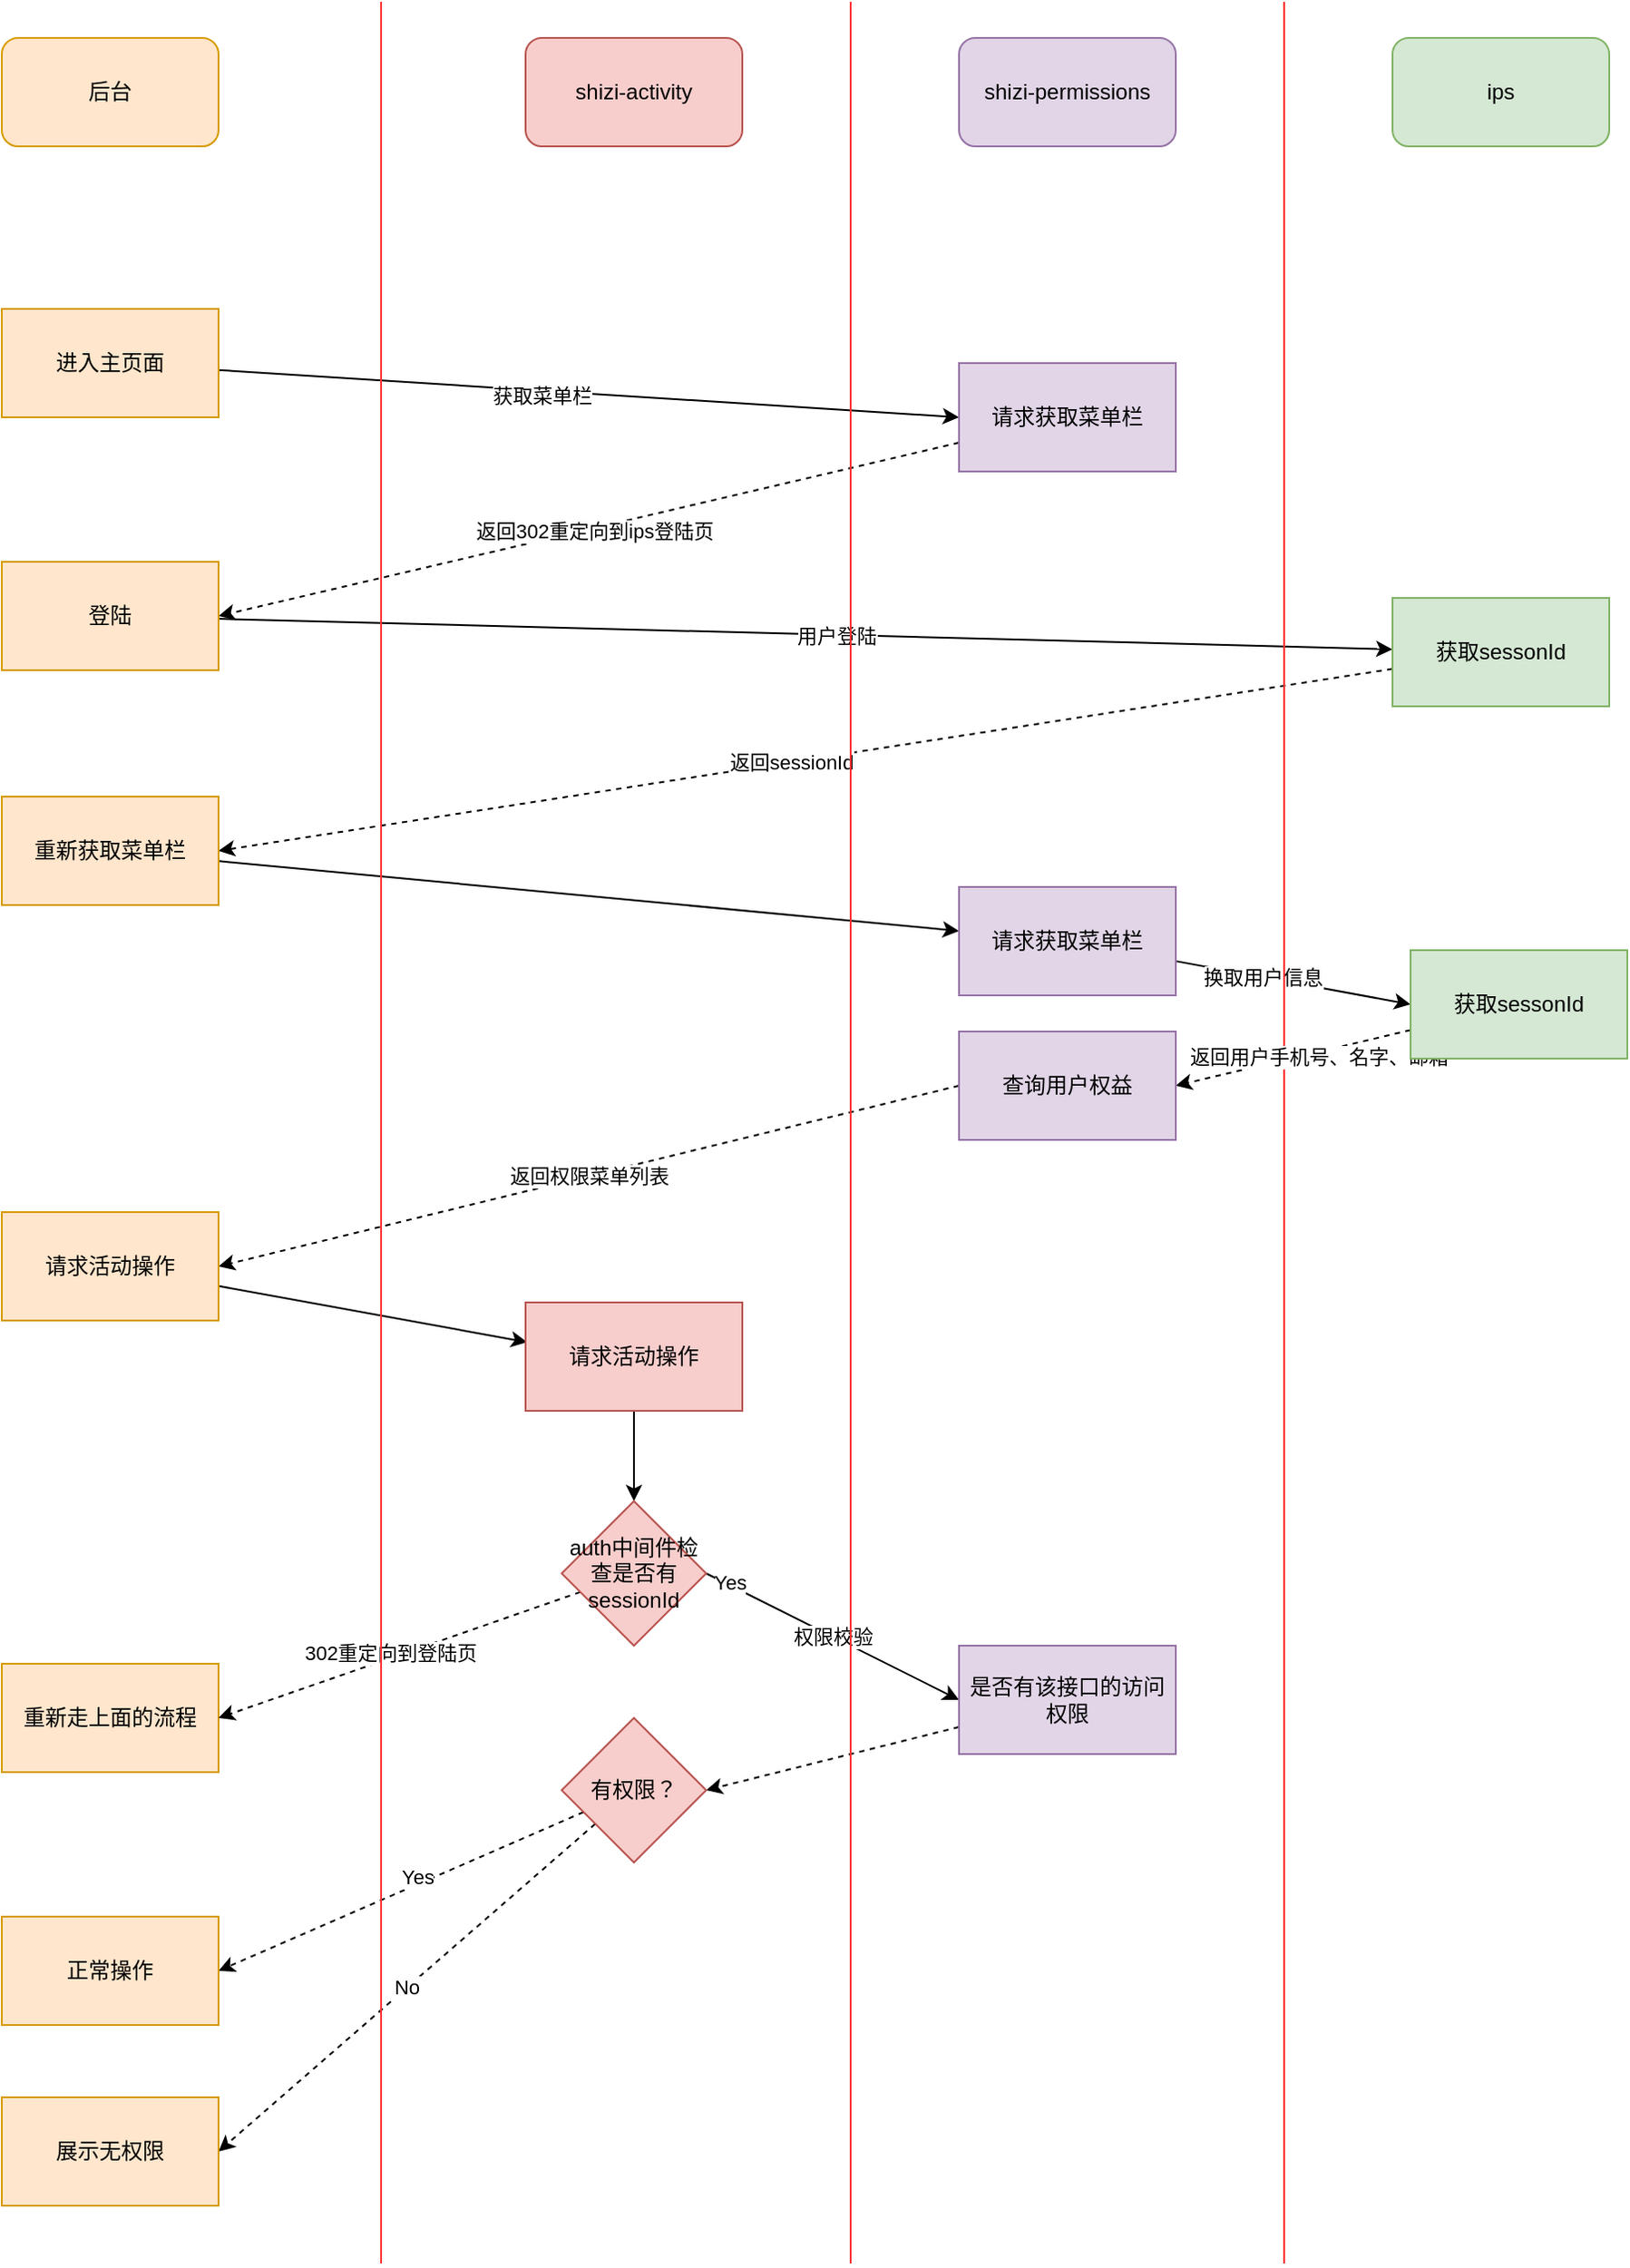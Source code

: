 <mxfile version="14.7.4" type="github">
  <diagram id="owaOrWnZIhFuhX-osFG8" name="Page-1">
    <mxGraphModel dx="1298" dy="808" grid="1" gridSize="10" guides="1" tooltips="1" connect="1" arrows="1" fold="1" page="1" pageScale="1" pageWidth="827" pageHeight="1169" math="0" shadow="0">
      <root>
        <mxCell id="0" />
        <mxCell id="1" parent="0" />
        <mxCell id="TIjSOUkr8oIotX3kNbCN-1" value="后台" style="rounded=1;whiteSpace=wrap;html=1;fillColor=#ffe6cc;strokeColor=#d79b00;" vertex="1" parent="1">
          <mxGeometry x="150" y="50" width="120" height="60" as="geometry" />
        </mxCell>
        <mxCell id="TIjSOUkr8oIotX3kNbCN-2" value="shizi-activity" style="rounded=1;whiteSpace=wrap;html=1;fillColor=#f8cecc;strokeColor=#b85450;" vertex="1" parent="1">
          <mxGeometry x="440" y="50" width="120" height="60" as="geometry" />
        </mxCell>
        <mxCell id="TIjSOUkr8oIotX3kNbCN-3" value="shizi-permissions" style="rounded=1;whiteSpace=wrap;html=1;fillColor=#e1d5e7;strokeColor=#9673a6;" vertex="1" parent="1">
          <mxGeometry x="680" y="50" width="120" height="60" as="geometry" />
        </mxCell>
        <mxCell id="TIjSOUkr8oIotX3kNbCN-6" style="rounded=0;orthogonalLoop=1;jettySize=auto;html=1;entryX=0;entryY=0.5;entryDx=0;entryDy=0;" edge="1" parent="1" source="TIjSOUkr8oIotX3kNbCN-4" target="TIjSOUkr8oIotX3kNbCN-5">
          <mxGeometry relative="1" as="geometry" />
        </mxCell>
        <mxCell id="TIjSOUkr8oIotX3kNbCN-15" value="获取菜单栏" style="edgeLabel;html=1;align=center;verticalAlign=middle;resizable=0;points=[];" vertex="1" connectable="0" parent="TIjSOUkr8oIotX3kNbCN-6">
          <mxGeometry x="-0.126" y="-2" relative="1" as="geometry">
            <mxPoint as="offset" />
          </mxGeometry>
        </mxCell>
        <mxCell id="TIjSOUkr8oIotX3kNbCN-4" value="进入主页面" style="rounded=0;whiteSpace=wrap;html=1;fillColor=#ffe6cc;strokeColor=#d79b00;" vertex="1" parent="1">
          <mxGeometry x="150" y="200" width="120" height="60" as="geometry" />
        </mxCell>
        <mxCell id="TIjSOUkr8oIotX3kNbCN-10" style="rounded=0;orthogonalLoop=1;jettySize=auto;html=1;entryX=1;entryY=0.5;entryDx=0;entryDy=0;dashed=1;" edge="1" parent="1" source="TIjSOUkr8oIotX3kNbCN-5" target="TIjSOUkr8oIotX3kNbCN-9">
          <mxGeometry relative="1" as="geometry" />
        </mxCell>
        <mxCell id="TIjSOUkr8oIotX3kNbCN-11" value="返回302重定向到ips登陆页" style="edgeLabel;html=1;align=center;verticalAlign=middle;resizable=0;points=[];" vertex="1" connectable="0" parent="TIjSOUkr8oIotX3kNbCN-10">
          <mxGeometry x="-0.014" y="1" relative="1" as="geometry">
            <mxPoint as="offset" />
          </mxGeometry>
        </mxCell>
        <mxCell id="TIjSOUkr8oIotX3kNbCN-5" value="请求获取菜单栏" style="rounded=0;whiteSpace=wrap;html=1;fillColor=#e1d5e7;strokeColor=#9673a6;" vertex="1" parent="1">
          <mxGeometry x="680" y="230" width="120" height="60" as="geometry" />
        </mxCell>
        <mxCell id="TIjSOUkr8oIotX3kNbCN-7" value="ips" style="rounded=1;whiteSpace=wrap;html=1;fillColor=#d5e8d4;strokeColor=#82b366;" vertex="1" parent="1">
          <mxGeometry x="920" y="50" width="120" height="60" as="geometry" />
        </mxCell>
        <mxCell id="TIjSOUkr8oIotX3kNbCN-13" style="edgeStyle=none;rounded=0;orthogonalLoop=1;jettySize=auto;html=1;" edge="1" parent="1" source="TIjSOUkr8oIotX3kNbCN-9" target="TIjSOUkr8oIotX3kNbCN-12">
          <mxGeometry relative="1" as="geometry" />
        </mxCell>
        <mxCell id="TIjSOUkr8oIotX3kNbCN-14" value="用户登陆" style="edgeLabel;html=1;align=center;verticalAlign=middle;resizable=0;points=[];" vertex="1" connectable="0" parent="TIjSOUkr8oIotX3kNbCN-13">
          <mxGeometry x="0.052" relative="1" as="geometry">
            <mxPoint as="offset" />
          </mxGeometry>
        </mxCell>
        <mxCell id="TIjSOUkr8oIotX3kNbCN-9" value="登陆" style="rounded=0;whiteSpace=wrap;html=1;fillColor=#ffe6cc;strokeColor=#d79b00;" vertex="1" parent="1">
          <mxGeometry x="150" y="340" width="120" height="60" as="geometry" />
        </mxCell>
        <mxCell id="TIjSOUkr8oIotX3kNbCN-17" style="edgeStyle=none;rounded=0;orthogonalLoop=1;jettySize=auto;html=1;entryX=1;entryY=0.5;entryDx=0;entryDy=0;dashed=1;" edge="1" parent="1" source="TIjSOUkr8oIotX3kNbCN-12" target="TIjSOUkr8oIotX3kNbCN-16">
          <mxGeometry relative="1" as="geometry" />
        </mxCell>
        <mxCell id="TIjSOUkr8oIotX3kNbCN-18" value="返回sessionId" style="edgeLabel;html=1;align=center;verticalAlign=middle;resizable=0;points=[];" vertex="1" connectable="0" parent="TIjSOUkr8oIotX3kNbCN-17">
          <mxGeometry x="0.028" relative="1" as="geometry">
            <mxPoint x="1" as="offset" />
          </mxGeometry>
        </mxCell>
        <mxCell id="TIjSOUkr8oIotX3kNbCN-12" value="获取sessonId" style="rounded=0;whiteSpace=wrap;html=1;fillColor=#d5e8d4;strokeColor=#82b366;" vertex="1" parent="1">
          <mxGeometry x="920" y="360" width="120" height="60" as="geometry" />
        </mxCell>
        <mxCell id="TIjSOUkr8oIotX3kNbCN-20" style="edgeStyle=none;rounded=0;orthogonalLoop=1;jettySize=auto;html=1;" edge="1" parent="1" source="TIjSOUkr8oIotX3kNbCN-16" target="TIjSOUkr8oIotX3kNbCN-19">
          <mxGeometry relative="1" as="geometry" />
        </mxCell>
        <mxCell id="TIjSOUkr8oIotX3kNbCN-16" value="重新获取菜单栏" style="rounded=0;whiteSpace=wrap;html=1;fillColor=#ffe6cc;strokeColor=#d79b00;" vertex="1" parent="1">
          <mxGeometry x="150" y="470" width="120" height="60" as="geometry" />
        </mxCell>
        <mxCell id="TIjSOUkr8oIotX3kNbCN-23" value="返回权限菜单列表" style="edgeStyle=none;rounded=0;orthogonalLoop=1;jettySize=auto;html=1;entryX=1;entryY=0.5;entryDx=0;entryDy=0;dashed=1;exitX=0;exitY=0.5;exitDx=0;exitDy=0;" edge="1" parent="1" source="TIjSOUkr8oIotX3kNbCN-49" target="TIjSOUkr8oIotX3kNbCN-21">
          <mxGeometry relative="1" as="geometry">
            <mxPoint x="670" y="650" as="sourcePoint" />
          </mxGeometry>
        </mxCell>
        <mxCell id="TIjSOUkr8oIotX3kNbCN-47" style="edgeStyle=none;rounded=0;orthogonalLoop=1;jettySize=auto;html=1;entryX=0;entryY=0.5;entryDx=0;entryDy=0;" edge="1" parent="1" source="TIjSOUkr8oIotX3kNbCN-19" target="TIjSOUkr8oIotX3kNbCN-46">
          <mxGeometry relative="1" as="geometry" />
        </mxCell>
        <mxCell id="TIjSOUkr8oIotX3kNbCN-48" value="换取用户信息" style="edgeLabel;html=1;align=center;verticalAlign=middle;resizable=0;points=[];" vertex="1" connectable="0" parent="TIjSOUkr8oIotX3kNbCN-47">
          <mxGeometry x="-0.261" relative="1" as="geometry">
            <mxPoint as="offset" />
          </mxGeometry>
        </mxCell>
        <mxCell id="TIjSOUkr8oIotX3kNbCN-19" value="请求获取菜单栏" style="rounded=0;whiteSpace=wrap;html=1;fillColor=#e1d5e7;strokeColor=#9673a6;" vertex="1" parent="1">
          <mxGeometry x="680" y="520" width="120" height="60" as="geometry" />
        </mxCell>
        <mxCell id="TIjSOUkr8oIotX3kNbCN-24" style="edgeStyle=none;rounded=0;orthogonalLoop=1;jettySize=auto;html=1;entryX=0.008;entryY=0.367;entryDx=0;entryDy=0;entryPerimeter=0;" edge="1" parent="1" source="TIjSOUkr8oIotX3kNbCN-21" target="TIjSOUkr8oIotX3kNbCN-22">
          <mxGeometry relative="1" as="geometry" />
        </mxCell>
        <mxCell id="TIjSOUkr8oIotX3kNbCN-21" value="请求活动操作" style="rounded=0;whiteSpace=wrap;html=1;fillColor=#ffe6cc;strokeColor=#d79b00;" vertex="1" parent="1">
          <mxGeometry x="150" y="700" width="120" height="60" as="geometry" />
        </mxCell>
        <mxCell id="TIjSOUkr8oIotX3kNbCN-26" style="edgeStyle=none;rounded=0;orthogonalLoop=1;jettySize=auto;html=1;entryX=0.5;entryY=0;entryDx=0;entryDy=0;" edge="1" parent="1" source="TIjSOUkr8oIotX3kNbCN-22" target="TIjSOUkr8oIotX3kNbCN-32">
          <mxGeometry relative="1" as="geometry">
            <mxPoint x="500" y="840" as="targetPoint" />
          </mxGeometry>
        </mxCell>
        <mxCell id="TIjSOUkr8oIotX3kNbCN-22" value="请求活动操作" style="rounded=0;whiteSpace=wrap;html=1;fillColor=#f8cecc;strokeColor=#b85450;" vertex="1" parent="1">
          <mxGeometry x="440" y="750" width="120" height="60" as="geometry" />
        </mxCell>
        <mxCell id="TIjSOUkr8oIotX3kNbCN-28" value="权限校验" style="edgeStyle=none;rounded=0;orthogonalLoop=1;jettySize=auto;html=1;entryX=0;entryY=0.5;entryDx=0;entryDy=0;exitX=1;exitY=0.5;exitDx=0;exitDy=0;" edge="1" parent="1" source="TIjSOUkr8oIotX3kNbCN-32" target="TIjSOUkr8oIotX3kNbCN-27">
          <mxGeometry relative="1" as="geometry">
            <mxPoint x="554" y="900" as="sourcePoint" />
          </mxGeometry>
        </mxCell>
        <mxCell id="TIjSOUkr8oIotX3kNbCN-34" value="Yes" style="edgeLabel;html=1;align=center;verticalAlign=middle;resizable=0;points=[];" vertex="1" connectable="0" parent="TIjSOUkr8oIotX3kNbCN-28">
          <mxGeometry x="-0.813" y="2" relative="1" as="geometry">
            <mxPoint x="-1" as="offset" />
          </mxGeometry>
        </mxCell>
        <mxCell id="TIjSOUkr8oIotX3kNbCN-31" style="edgeStyle=none;rounded=0;orthogonalLoop=1;jettySize=auto;html=1;entryX=1;entryY=0.5;entryDx=0;entryDy=0;dashed=1;" edge="1" parent="1" source="TIjSOUkr8oIotX3kNbCN-27" target="TIjSOUkr8oIotX3kNbCN-30">
          <mxGeometry relative="1" as="geometry" />
        </mxCell>
        <mxCell id="TIjSOUkr8oIotX3kNbCN-27" value="是否有该接口的访问权限" style="rounded=0;whiteSpace=wrap;html=1;fillColor=#e1d5e7;strokeColor=#9673a6;" vertex="1" parent="1">
          <mxGeometry x="680" y="940" width="120" height="60" as="geometry" />
        </mxCell>
        <mxCell id="TIjSOUkr8oIotX3kNbCN-29" value="重新走上面的流程" style="rounded=0;whiteSpace=wrap;html=1;fillColor=#ffe6cc;strokeColor=#d79b00;" vertex="1" parent="1">
          <mxGeometry x="150" y="950" width="120" height="60" as="geometry" />
        </mxCell>
        <mxCell id="TIjSOUkr8oIotX3kNbCN-39" style="edgeStyle=none;rounded=0;orthogonalLoop=1;jettySize=auto;html=1;entryX=1;entryY=0.5;entryDx=0;entryDy=0;dashed=1;" edge="1" parent="1" source="TIjSOUkr8oIotX3kNbCN-30" target="TIjSOUkr8oIotX3kNbCN-38">
          <mxGeometry relative="1" as="geometry" />
        </mxCell>
        <mxCell id="TIjSOUkr8oIotX3kNbCN-40" value="Yes" style="edgeLabel;html=1;align=center;verticalAlign=middle;resizable=0;points=[];" vertex="1" connectable="0" parent="TIjSOUkr8oIotX3kNbCN-39">
          <mxGeometry x="-0.116" y="-4" relative="1" as="geometry">
            <mxPoint x="-1" as="offset" />
          </mxGeometry>
        </mxCell>
        <mxCell id="TIjSOUkr8oIotX3kNbCN-42" value="No" style="edgeStyle=none;rounded=0;orthogonalLoop=1;jettySize=auto;html=1;entryX=1;entryY=0.5;entryDx=0;entryDy=0;dashed=1;" edge="1" parent="1" source="TIjSOUkr8oIotX3kNbCN-30" target="TIjSOUkr8oIotX3kNbCN-41">
          <mxGeometry relative="1" as="geometry" />
        </mxCell>
        <mxCell id="TIjSOUkr8oIotX3kNbCN-30" value="有权限？" style="rhombus;whiteSpace=wrap;html=1;fillColor=#f8cecc;strokeColor=#b85450;" vertex="1" parent="1">
          <mxGeometry x="460" y="980" width="80" height="80" as="geometry" />
        </mxCell>
        <mxCell id="TIjSOUkr8oIotX3kNbCN-35" style="edgeStyle=none;rounded=0;orthogonalLoop=1;jettySize=auto;html=1;entryX=1;entryY=0.5;entryDx=0;entryDy=0;dashed=1;" edge="1" parent="1" source="TIjSOUkr8oIotX3kNbCN-32" target="TIjSOUkr8oIotX3kNbCN-29">
          <mxGeometry relative="1" as="geometry" />
        </mxCell>
        <mxCell id="TIjSOUkr8oIotX3kNbCN-36" value="302重定向到登陆页" style="edgeLabel;html=1;align=center;verticalAlign=middle;resizable=0;points=[];" vertex="1" connectable="0" parent="TIjSOUkr8oIotX3kNbCN-35">
          <mxGeometry x="0.05" y="-2" relative="1" as="geometry">
            <mxPoint y="-1" as="offset" />
          </mxGeometry>
        </mxCell>
        <mxCell id="TIjSOUkr8oIotX3kNbCN-32" value="&lt;span&gt;auth中间件检查是否有sessionId&lt;/span&gt;" style="rhombus;whiteSpace=wrap;html=1;fillColor=#f8cecc;strokeColor=#b85450;" vertex="1" parent="1">
          <mxGeometry x="460" y="860" width="80" height="80" as="geometry" />
        </mxCell>
        <mxCell id="TIjSOUkr8oIotX3kNbCN-38" value="正常操作" style="rounded=0;whiteSpace=wrap;html=1;fillColor=#ffe6cc;strokeColor=#d79b00;" vertex="1" parent="1">
          <mxGeometry x="150" y="1090" width="120" height="60" as="geometry" />
        </mxCell>
        <mxCell id="TIjSOUkr8oIotX3kNbCN-41" value="展示无权限" style="rounded=0;whiteSpace=wrap;html=1;fillColor=#ffe6cc;strokeColor=#d79b00;" vertex="1" parent="1">
          <mxGeometry x="150" y="1190" width="120" height="60" as="geometry" />
        </mxCell>
        <mxCell id="TIjSOUkr8oIotX3kNbCN-43" value="" style="endArrow=none;html=1;strokeColor=#FF3333;" edge="1" parent="1">
          <mxGeometry width="50" height="50" relative="1" as="geometry">
            <mxPoint x="360" y="1282" as="sourcePoint" />
            <mxPoint x="360" y="30" as="targetPoint" />
          </mxGeometry>
        </mxCell>
        <mxCell id="TIjSOUkr8oIotX3kNbCN-44" value="" style="endArrow=none;html=1;strokeColor=#FF3333;" edge="1" parent="1">
          <mxGeometry width="50" height="50" relative="1" as="geometry">
            <mxPoint x="620" y="1282" as="sourcePoint" />
            <mxPoint x="620" y="30" as="targetPoint" />
          </mxGeometry>
        </mxCell>
        <mxCell id="TIjSOUkr8oIotX3kNbCN-45" value="" style="endArrow=none;html=1;strokeColor=#FF3333;" edge="1" parent="1">
          <mxGeometry width="50" height="50" relative="1" as="geometry">
            <mxPoint x="860" y="1282" as="sourcePoint" />
            <mxPoint x="860" y="30" as="targetPoint" />
          </mxGeometry>
        </mxCell>
        <mxCell id="TIjSOUkr8oIotX3kNbCN-50" style="edgeStyle=none;rounded=0;orthogonalLoop=1;jettySize=auto;html=1;entryX=1;entryY=0.5;entryDx=0;entryDy=0;strokeColor=#000000;dashed=1;" edge="1" parent="1" source="TIjSOUkr8oIotX3kNbCN-46" target="TIjSOUkr8oIotX3kNbCN-49">
          <mxGeometry relative="1" as="geometry" />
        </mxCell>
        <mxCell id="TIjSOUkr8oIotX3kNbCN-51" value="返回用户手机号、名字、邮箱" style="edgeLabel;html=1;align=center;verticalAlign=middle;resizable=0;points=[];" vertex="1" connectable="0" parent="TIjSOUkr8oIotX3kNbCN-50">
          <mxGeometry x="-0.206" y="2" relative="1" as="geometry">
            <mxPoint as="offset" />
          </mxGeometry>
        </mxCell>
        <mxCell id="TIjSOUkr8oIotX3kNbCN-46" value="获取sessonId" style="rounded=0;whiteSpace=wrap;html=1;fillColor=#d5e8d4;strokeColor=#82b366;" vertex="1" parent="1">
          <mxGeometry x="930" y="555" width="120" height="60" as="geometry" />
        </mxCell>
        <mxCell id="TIjSOUkr8oIotX3kNbCN-49" value="查询用户权益" style="rounded=0;whiteSpace=wrap;html=1;fillColor=#e1d5e7;strokeColor=#9673a6;" vertex="1" parent="1">
          <mxGeometry x="680" y="600" width="120" height="60" as="geometry" />
        </mxCell>
      </root>
    </mxGraphModel>
  </diagram>
</mxfile>
